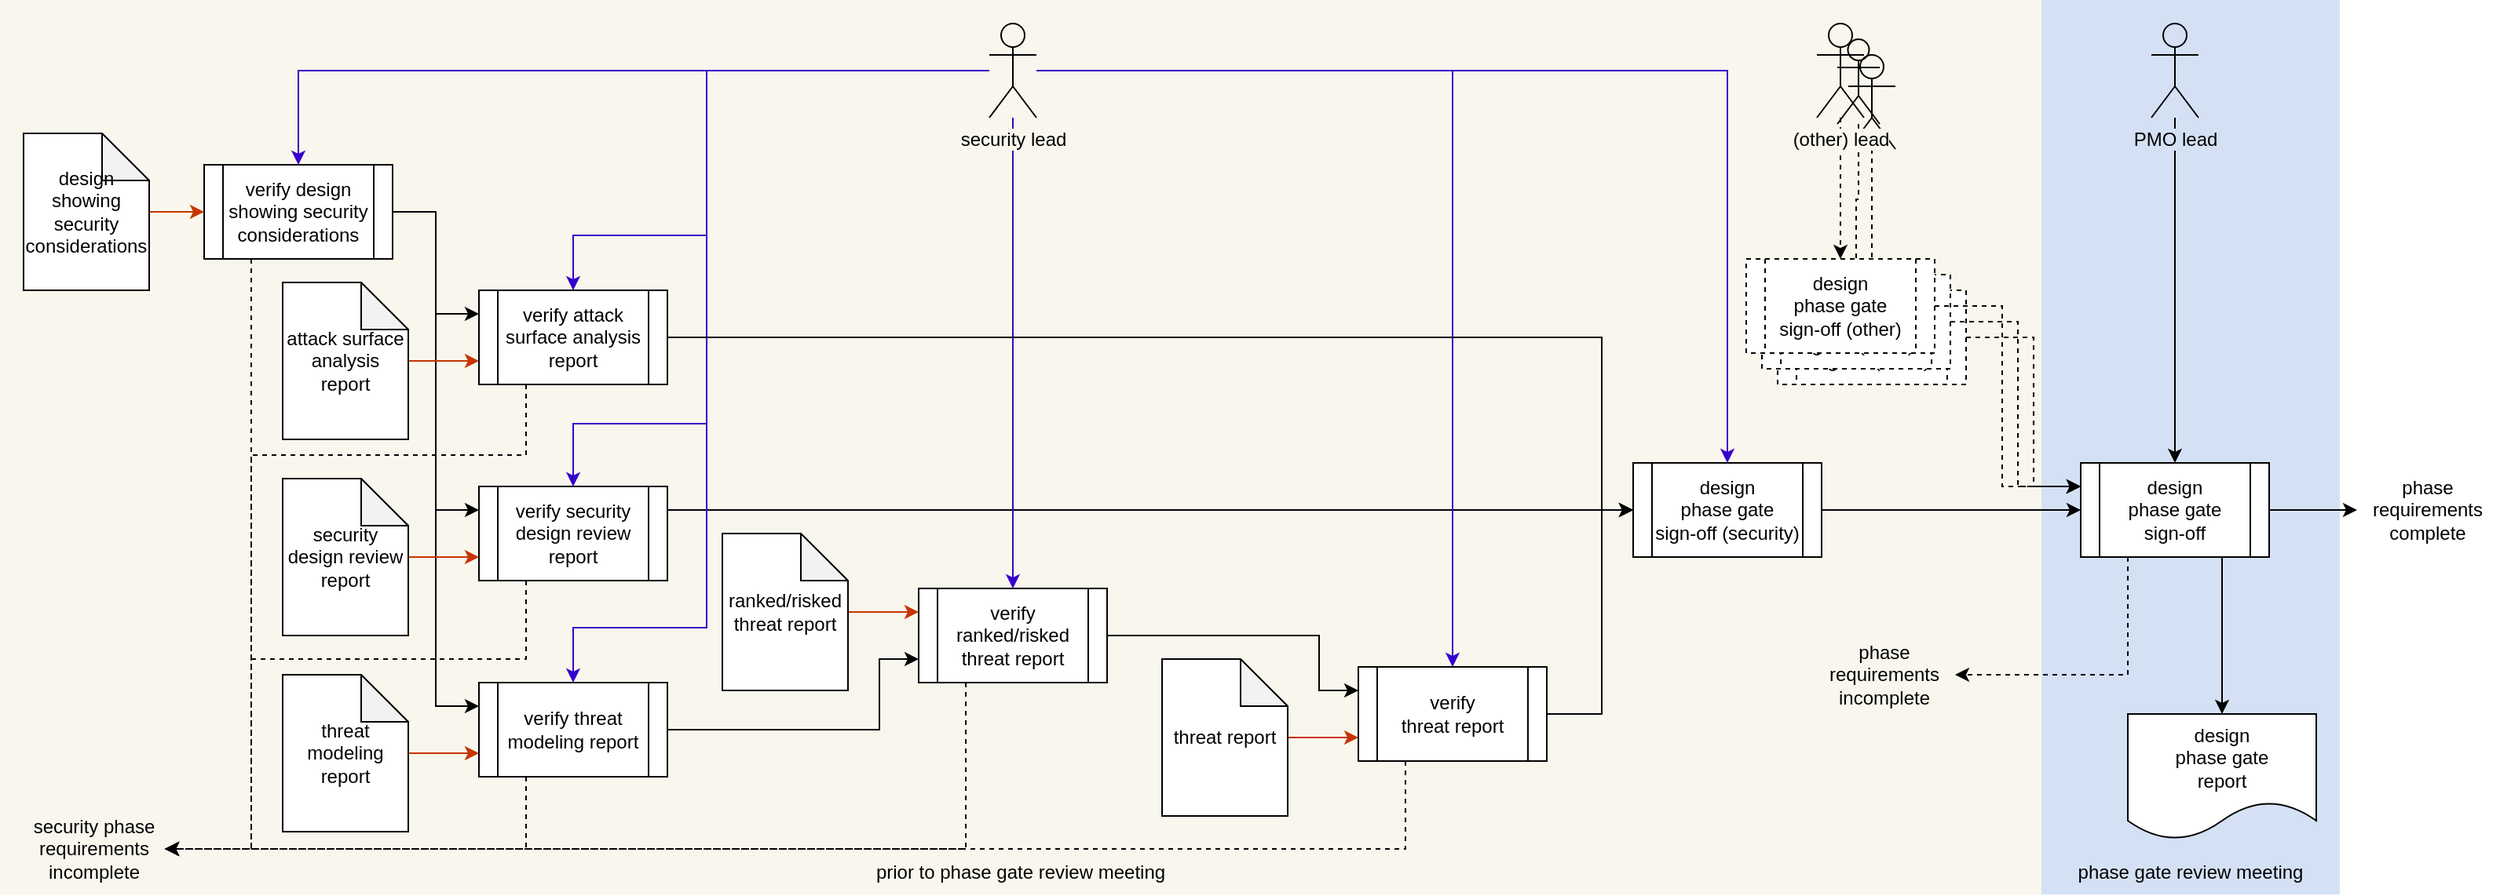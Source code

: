 <mxfile version="14.1.8" type="device"><diagram id="E2ULkJl6go0xUk4_vNiQ" name="Page-1"><mxGraphModel dx="1654" dy="997" grid="1" gridSize="10" guides="1" tooltips="1" connect="1" arrows="1" fold="1" page="1" pageScale="1" pageWidth="1100" pageHeight="850" math="0" shadow="0"><root><mxCell id="0"/><mxCell id="1" parent="0"/><mxCell id="MnviZEQy9tbMUkRqoLun-5" value="" style="rounded=0;whiteSpace=wrap;html=1;strokeColor=none;fillColor=#D4E1F5;" parent="1" vertex="1"><mxGeometry x="1340" y="150" width="190" height="570" as="geometry"/></mxCell><mxCell id="MnviZEQy9tbMUkRqoLun-4" value="" style="rounded=0;whiteSpace=wrap;html=1;fillColor=#f9f7ed;strokeColor=none;" parent="1" vertex="1"><mxGeometry x="40" y="150" width="1300" height="570" as="geometry"/></mxCell><mxCell id="Ex4z-IKD_1BD_rlcXjND-8" style="edgeStyle=orthogonalEdgeStyle;rounded=0;orthogonalLoop=1;jettySize=auto;html=1;entryX=0;entryY=0.25;entryDx=0;entryDy=0;dashed=1;" parent="1" source="Ex4z-IKD_1BD_rlcXjND-9" target="J5lEDxen7dhJZbyypbdc-8" edge="1"><mxGeometry relative="1" as="geometry"><mxPoint x="1385" y="480" as="targetPoint"/><Array as="points"><mxPoint x="1335" y="365"/><mxPoint x="1335" y="460"/></Array></mxGeometry></mxCell><mxCell id="Ex4z-IKD_1BD_rlcXjND-9" value="requirements phase gate signoff (other)" style="shape=process;whiteSpace=wrap;html=1;backgroundOutline=1;dashed=1;" parent="1" vertex="1"><mxGeometry x="1172" y="335" width="120" height="60" as="geometry"/></mxCell><mxCell id="Ex4z-IKD_1BD_rlcXjND-10" style="edgeStyle=orthogonalEdgeStyle;rounded=0;orthogonalLoop=1;jettySize=auto;html=1;entryX=0.5;entryY=0;entryDx=0;entryDy=0;dashed=1;" parent="1" source="Ex4z-IKD_1BD_rlcXjND-11" target="Ex4z-IKD_1BD_rlcXjND-9" edge="1"><mxGeometry relative="1" as="geometry"/></mxCell><mxCell id="Ex4z-IKD_1BD_rlcXjND-11" value="" style="shape=umlActor;verticalLabelPosition=bottom;labelBackgroundColor=#ffffff;verticalAlign=top;html=1;outlineConnect=0;fillColor=none;" parent="1" vertex="1"><mxGeometry x="1217" y="185" width="30" height="60" as="geometry"/></mxCell><mxCell id="Ex4z-IKD_1BD_rlcXjND-3" value="" style="shape=umlActor;verticalLabelPosition=bottom;labelBackgroundColor=#ffffff;verticalAlign=top;html=1;outlineConnect=0;fillColor=none;" parent="1" vertex="1"><mxGeometry x="1210" y="175" width="27" height="54" as="geometry"/></mxCell><mxCell id="Ex4z-IKD_1BD_rlcXjND-4" style="edgeStyle=orthogonalEdgeStyle;rounded=0;orthogonalLoop=1;jettySize=auto;html=1;entryX=0.5;entryY=0;entryDx=0;entryDy=0;dashed=1;" parent="1" source="Ex4z-IKD_1BD_rlcXjND-3" target="Ex4z-IKD_1BD_rlcXjND-5" edge="1"><mxGeometry relative="1" as="geometry"/></mxCell><mxCell id="Ex4z-IKD_1BD_rlcXjND-5" value="requirements phase gate signoff (other)" style="shape=process;whiteSpace=wrap;html=1;backgroundOutline=1;dashed=1;" parent="1" vertex="1"><mxGeometry x="1162" y="325" width="120" height="60" as="geometry"/></mxCell><mxCell id="Ex4z-IKD_1BD_rlcXjND-6" style="edgeStyle=orthogonalEdgeStyle;rounded=0;orthogonalLoop=1;jettySize=auto;html=1;entryX=0;entryY=0.25;entryDx=0;entryDy=0;dashed=1;" parent="1" source="Ex4z-IKD_1BD_rlcXjND-5" target="J5lEDxen7dhJZbyypbdc-8" edge="1"><mxGeometry relative="1" as="geometry"><mxPoint x="1375" y="470" as="targetPoint"/><Array as="points"><mxPoint x="1325" y="355"/><mxPoint x="1325" y="460"/></Array></mxGeometry></mxCell><mxCell id="J5lEDxen7dhJZbyypbdc-21" style="edgeStyle=orthogonalEdgeStyle;rounded=0;orthogonalLoop=1;jettySize=auto;html=1;exitX=0.25;exitY=1;exitDx=0;exitDy=0;entryX=1;entryY=0.5;entryDx=0;entryDy=0;dashed=1;" parent="1" source="XKbH0hADGiryWMfeD4Mq-4" target="J5lEDxen7dhJZbyypbdc-12" edge="1"><mxGeometry relative="1" as="geometry"/></mxCell><mxCell id="gzmiALq3ZAIk68lzVFWa-13" style="edgeStyle=orthogonalEdgeStyle;rounded=0;orthogonalLoop=1;jettySize=auto;html=1;entryX=0;entryY=0.25;entryDx=0;entryDy=0;" parent="1" source="XKbH0hADGiryWMfeD4Mq-4" target="gzmiALq3ZAIk68lzVFWa-7" edge="1"><mxGeometry relative="1" as="geometry"/></mxCell><mxCell id="gzmiALq3ZAIk68lzVFWa-14" style="edgeStyle=orthogonalEdgeStyle;rounded=0;orthogonalLoop=1;jettySize=auto;html=1;entryX=0;entryY=0.25;entryDx=0;entryDy=0;" parent="1" source="XKbH0hADGiryWMfeD4Mq-4" target="XKbH0hADGiryWMfeD4Mq-15" edge="1"><mxGeometry relative="1" as="geometry"/></mxCell><mxCell id="gzmiALq3ZAIk68lzVFWa-15" style="edgeStyle=orthogonalEdgeStyle;rounded=0;orthogonalLoop=1;jettySize=auto;html=1;entryX=0;entryY=0.25;entryDx=0;entryDy=0;" parent="1" source="XKbH0hADGiryWMfeD4Mq-4" target="gzmiALq3ZAIk68lzVFWa-3" edge="1"><mxGeometry relative="1" as="geometry"/></mxCell><mxCell id="XKbH0hADGiryWMfeD4Mq-4" value="verify design showing security considerations" style="shape=process;whiteSpace=wrap;html=1;backgroundOutline=1;" parent="1" vertex="1"><mxGeometry x="170" y="255" width="120" height="60" as="geometry"/></mxCell><mxCell id="J5lEDxen7dhJZbyypbdc-17" style="edgeStyle=orthogonalEdgeStyle;rounded=0;orthogonalLoop=1;jettySize=auto;html=1;entryX=0.5;entryY=0;entryDx=0;entryDy=0;dashed=1;" parent="1" source="XKbH0hADGiryWMfeD4Mq-6" target="J5lEDxen7dhJZbyypbdc-15" edge="1"><mxGeometry relative="1" as="geometry"/></mxCell><mxCell id="XKbH0hADGiryWMfeD4Mq-6" value="(other) lead" style="shape=umlActor;verticalLabelPosition=bottom;labelBackgroundColor=#F9F7ED;verticalAlign=top;html=1;outlineConnect=0;fillColor=none;" parent="1" vertex="1"><mxGeometry x="1197" y="165" width="30" height="60" as="geometry"/></mxCell><mxCell id="J5lEDxen7dhJZbyypbdc-2" style="edgeStyle=orthogonalEdgeStyle;rounded=0;orthogonalLoop=1;jettySize=auto;html=1;entryX=0;entryY=0.5;entryDx=0;entryDy=0;fillColor=#fa6800;strokeColor=#C73500;" parent="1" source="XKbH0hADGiryWMfeD4Mq-12" target="XKbH0hADGiryWMfeD4Mq-4" edge="1"><mxGeometry relative="1" as="geometry"/></mxCell><mxCell id="XKbH0hADGiryWMfeD4Mq-12" value="design showing security considerations" style="shape=note;whiteSpace=wrap;html=1;backgroundOutline=1;darkOpacity=0.05;" parent="1" vertex="1"><mxGeometry x="55" y="235" width="80" height="100" as="geometry"/></mxCell><mxCell id="XKbH0hADGiryWMfeD4Mq-30" style="edgeStyle=orthogonalEdgeStyle;rounded=0;orthogonalLoop=1;jettySize=auto;html=1;entryX=0;entryY=0.75;entryDx=0;entryDy=0;fillColor=#fa6800;strokeColor=#C73500;" parent="1" source="XKbH0hADGiryWMfeD4Mq-14" target="XKbH0hADGiryWMfeD4Mq-15" edge="1"><mxGeometry relative="1" as="geometry"/></mxCell><mxCell id="XKbH0hADGiryWMfeD4Mq-14" value="security design review report" style="shape=note;whiteSpace=wrap;html=1;backgroundOutline=1;darkOpacity=0.05;" parent="1" vertex="1"><mxGeometry x="220" y="455" width="80" height="100" as="geometry"/></mxCell><mxCell id="J5lEDxen7dhJZbyypbdc-4" style="edgeStyle=orthogonalEdgeStyle;rounded=0;orthogonalLoop=1;jettySize=auto;html=1;entryX=0;entryY=0.5;entryDx=0;entryDy=0;" parent="1" source="XKbH0hADGiryWMfeD4Mq-15" target="XKbH0hADGiryWMfeD4Mq-19" edge="1"><mxGeometry relative="1" as="geometry"><mxPoint x="540" y="475" as="targetPoint"/><Array as="points"><mxPoint x="810" y="475"/><mxPoint x="810" y="475"/></Array></mxGeometry></mxCell><mxCell id="XKbH0hADGiryWMfeD4Mq-36" style="edgeStyle=orthogonalEdgeStyle;rounded=0;orthogonalLoop=1;jettySize=auto;html=1;entryX=0;entryY=0.5;entryDx=0;entryDy=0;" parent="1" source="XKbH0hADGiryWMfeD4Mq-19" target="J5lEDxen7dhJZbyypbdc-8" edge="1"><mxGeometry relative="1" as="geometry"><mxPoint x="1240" y="475" as="targetPoint"/></mxGeometry></mxCell><mxCell id="XKbH0hADGiryWMfeD4Mq-37" style="edgeStyle=orthogonalEdgeStyle;rounded=0;orthogonalLoop=1;jettySize=auto;html=1;entryX=0.5;entryY=0;entryDx=0;entryDy=0;exitX=0.75;exitY=1;exitDx=0;exitDy=0;" parent="1" source="J5lEDxen7dhJZbyypbdc-8" target="XKbH0hADGiryWMfeD4Mq-21" edge="1"><mxGeometry relative="1" as="geometry"/></mxCell><mxCell id="XKbH0hADGiryWMfeD4Mq-19" value="design&lt;br&gt;phase gate&lt;br&gt;sign-off (security)" style="shape=process;whiteSpace=wrap;html=1;backgroundOutline=1;" parent="1" vertex="1"><mxGeometry x="1080" y="445" width="120" height="60" as="geometry"/></mxCell><mxCell id="XKbH0hADGiryWMfeD4Mq-21" value="design&lt;br&gt;phase gate&lt;br&gt;report" style="shape=document;whiteSpace=wrap;html=1;boundedLbl=1;" parent="1" vertex="1"><mxGeometry x="1395" y="605" width="120" height="80" as="geometry"/></mxCell><mxCell id="XKbH0hADGiryWMfeD4Mq-47" style="edgeStyle=orthogonalEdgeStyle;rounded=0;orthogonalLoop=1;jettySize=auto;html=1;entryX=0.5;entryY=0;entryDx=0;entryDy=0;fillColor=#6a00ff;strokeColor=#3700CC;" parent="1" source="XKbH0hADGiryWMfeD4Mq-44" target="XKbH0hADGiryWMfeD4Mq-4" edge="1"><mxGeometry relative="1" as="geometry"/></mxCell><mxCell id="J5lEDxen7dhJZbyypbdc-5" style="edgeStyle=orthogonalEdgeStyle;rounded=0;orthogonalLoop=1;jettySize=auto;html=1;entryX=0.5;entryY=0;entryDx=0;entryDy=0;fillColor=#6a00ff;strokeColor=#3700CC;" parent="1" source="XKbH0hADGiryWMfeD4Mq-44" target="XKbH0hADGiryWMfeD4Mq-19" edge="1"><mxGeometry relative="1" as="geometry"/></mxCell><mxCell id="J5lEDxen7dhJZbyypbdc-6" style="edgeStyle=orthogonalEdgeStyle;rounded=0;orthogonalLoop=1;jettySize=auto;html=1;entryX=0.5;entryY=0;entryDx=0;entryDy=0;fillColor=#6a00ff;strokeColor=#3700CC;" parent="1" source="XKbH0hADGiryWMfeD4Mq-44" target="XKbH0hADGiryWMfeD4Mq-15" edge="1"><mxGeometry relative="1" as="geometry"><Array as="points"><mxPoint x="490" y="195"/><mxPoint x="490" y="420"/><mxPoint x="405" y="420"/></Array></mxGeometry></mxCell><mxCell id="gzmiALq3ZAIk68lzVFWa-4" style="edgeStyle=orthogonalEdgeStyle;rounded=0;orthogonalLoop=1;jettySize=auto;html=1;fillColor=#6a00ff;strokeColor=#3700CC;" parent="1" source="XKbH0hADGiryWMfeD4Mq-44" target="gzmiALq3ZAIk68lzVFWa-3" edge="1"><mxGeometry relative="1" as="geometry"><Array as="points"><mxPoint x="490" y="195"/><mxPoint x="490" y="300"/><mxPoint x="405" y="300"/></Array></mxGeometry></mxCell><mxCell id="gzmiALq3ZAIk68lzVFWa-9" style="edgeStyle=orthogonalEdgeStyle;rounded=0;orthogonalLoop=1;jettySize=auto;html=1;entryX=0.5;entryY=0;entryDx=0;entryDy=0;fillColor=#6a00ff;strokeColor=#3700CC;" parent="1" source="XKbH0hADGiryWMfeD4Mq-44" target="gzmiALq3ZAIk68lzVFWa-7" edge="1"><mxGeometry relative="1" as="geometry"><Array as="points"><mxPoint x="490" y="195"/><mxPoint x="490" y="550"/><mxPoint x="405" y="550"/></Array></mxGeometry></mxCell><mxCell id="gzmiALq3ZAIk68lzVFWa-26" style="edgeStyle=orthogonalEdgeStyle;rounded=0;orthogonalLoop=1;jettySize=auto;html=1;fillColor=#6a00ff;strokeColor=#3700CC;" parent="1" source="XKbH0hADGiryWMfeD4Mq-44" target="gzmiALq3ZAIk68lzVFWa-18" edge="1"><mxGeometry relative="1" as="geometry"/></mxCell><mxCell id="gzmiALq3ZAIk68lzVFWa-27" style="edgeStyle=orthogonalEdgeStyle;rounded=0;orthogonalLoop=1;jettySize=auto;html=1;fillColor=#6a00ff;strokeColor=#3700CC;" parent="1" source="XKbH0hADGiryWMfeD4Mq-44" target="gzmiALq3ZAIk68lzVFWa-21" edge="1"><mxGeometry relative="1" as="geometry"/></mxCell><mxCell id="XKbH0hADGiryWMfeD4Mq-44" value="security lead" style="shape=umlActor;verticalLabelPosition=bottom;labelBackgroundColor=#F9F7ED;verticalAlign=top;html=1;outlineConnect=0;fillColor=none;" parent="1" vertex="1"><mxGeometry x="670" y="165" width="30" height="60" as="geometry"/></mxCell><mxCell id="J5lEDxen7dhJZbyypbdc-9" style="edgeStyle=orthogonalEdgeStyle;rounded=0;orthogonalLoop=1;jettySize=auto;html=1;" parent="1" source="XKbH0hADGiryWMfeD4Mq-59" target="J5lEDxen7dhJZbyypbdc-8" edge="1"><mxGeometry relative="1" as="geometry"/></mxCell><mxCell id="XKbH0hADGiryWMfeD4Mq-59" value="PMO lead" style="shape=umlActor;verticalLabelPosition=bottom;labelBackgroundColor=#D4E1F5;verticalAlign=top;html=1;outlineConnect=0;fillColor=none;" parent="1" vertex="1"><mxGeometry x="1410" y="165" width="30" height="60" as="geometry"/></mxCell><mxCell id="J5lEDxen7dhJZbyypbdc-10" style="edgeStyle=orthogonalEdgeStyle;rounded=0;orthogonalLoop=1;jettySize=auto;html=1;exitX=0.25;exitY=1;exitDx=0;exitDy=0;dashed=1;entryX=1;entryY=0.5;entryDx=0;entryDy=0;" parent="1" source="J5lEDxen7dhJZbyypbdc-8" target="J5lEDxen7dhJZbyypbdc-13" edge="1"><mxGeometry relative="1" as="geometry"><mxPoint x="820" y="575" as="targetPoint"/><Array as="points"><mxPoint x="1395" y="580"/></Array></mxGeometry></mxCell><mxCell id="J5lEDxen7dhJZbyypbdc-20" style="edgeStyle=orthogonalEdgeStyle;rounded=0;orthogonalLoop=1;jettySize=auto;html=1;entryX=0;entryY=0.5;entryDx=0;entryDy=0;" parent="1" source="J5lEDxen7dhJZbyypbdc-8" target="J5lEDxen7dhJZbyypbdc-19" edge="1"><mxGeometry relative="1" as="geometry"/></mxCell><mxCell id="J5lEDxen7dhJZbyypbdc-8" value="design&lt;br&gt;phase gate&lt;br&gt;sign-off" style="shape=process;whiteSpace=wrap;html=1;backgroundOutline=1;" parent="1" vertex="1"><mxGeometry x="1365" y="445" width="120" height="60" as="geometry"/></mxCell><mxCell id="J5lEDxen7dhJZbyypbdc-13" value="phase requirements incomplete" style="text;html=1;strokeColor=none;fillColor=none;align=center;verticalAlign=middle;whiteSpace=wrap;rounded=0;" parent="1" vertex="1"><mxGeometry x="1195" y="555" width="90" height="50" as="geometry"/></mxCell><mxCell id="J5lEDxen7dhJZbyypbdc-12" value="security phase requirements incomplete" style="text;html=1;strokeColor=none;fillColor=none;align=center;verticalAlign=middle;whiteSpace=wrap;rounded=0;" parent="1" vertex="1"><mxGeometry x="55" y="666" width="90" height="50" as="geometry"/></mxCell><mxCell id="J5lEDxen7dhJZbyypbdc-14" style="edgeStyle=orthogonalEdgeStyle;rounded=0;orthogonalLoop=1;jettySize=auto;html=1;exitX=0.25;exitY=1;exitDx=0;exitDy=0;dashed=1;entryX=1;entryY=0.5;entryDx=0;entryDy=0;" parent="1" source="XKbH0hADGiryWMfeD4Mq-15" target="J5lEDxen7dhJZbyypbdc-12" edge="1"><mxGeometry relative="1" as="geometry"><mxPoint x="245" y="535" as="targetPoint"/><mxPoint x="535" y="505" as="sourcePoint"/><Array as="points"><mxPoint x="375" y="570"/><mxPoint x="200" y="570"/><mxPoint x="200" y="691"/></Array></mxGeometry></mxCell><mxCell id="J5lEDxen7dhJZbyypbdc-18" style="edgeStyle=orthogonalEdgeStyle;rounded=0;orthogonalLoop=1;jettySize=auto;html=1;entryX=0;entryY=0.25;entryDx=0;entryDy=0;dashed=1;" parent="1" source="J5lEDxen7dhJZbyypbdc-15" target="J5lEDxen7dhJZbyypbdc-8" edge="1"><mxGeometry relative="1" as="geometry"><Array as="points"><mxPoint x="1315" y="345"/><mxPoint x="1315" y="460"/></Array></mxGeometry></mxCell><mxCell id="J5lEDxen7dhJZbyypbdc-15" value="design&lt;br&gt;phase gate&lt;br&gt;sign-off (other)" style="shape=process;whiteSpace=wrap;html=1;backgroundOutline=1;dashed=1;" parent="1" vertex="1"><mxGeometry x="1152" y="315" width="120" height="60" as="geometry"/></mxCell><mxCell id="J5lEDxen7dhJZbyypbdc-19" value="phase requirements complete" style="text;html=1;strokeColor=none;fillColor=none;align=center;verticalAlign=middle;whiteSpace=wrap;rounded=0;" parent="1" vertex="1"><mxGeometry x="1541" y="450" width="90" height="50" as="geometry"/></mxCell><mxCell id="MnviZEQy9tbMUkRqoLun-2" value="phase gate review meeting" style="text;html=1;strokeColor=none;fillColor=none;align=center;verticalAlign=middle;whiteSpace=wrap;rounded=0;" parent="1" vertex="1"><mxGeometry x="1345" y="696" width="180" height="20" as="geometry"/></mxCell><mxCell id="MnviZEQy9tbMUkRqoLun-3" value="prior to phase gate review meeting" style="text;html=1;strokeColor=none;fillColor=none;align=center;verticalAlign=middle;whiteSpace=wrap;rounded=0;" parent="1" vertex="1"><mxGeometry x="40" y="696" width="1300" height="20" as="geometry"/></mxCell><mxCell id="gzmiALq3ZAIk68lzVFWa-1" style="edgeStyle=orthogonalEdgeStyle;rounded=0;orthogonalLoop=1;jettySize=auto;html=1;entryX=0;entryY=0.75;entryDx=0;entryDy=0;fillColor=#fa6800;strokeColor=#C73500;" parent="1" source="gzmiALq3ZAIk68lzVFWa-2" target="gzmiALq3ZAIk68lzVFWa-3" edge="1"><mxGeometry relative="1" as="geometry"/></mxCell><mxCell id="gzmiALq3ZAIk68lzVFWa-2" value="attack surface analysis report" style="shape=note;whiteSpace=wrap;html=1;backgroundOutline=1;darkOpacity=0.05;" parent="1" vertex="1"><mxGeometry x="220" y="330" width="80" height="100" as="geometry"/></mxCell><mxCell id="gzmiALq3ZAIk68lzVFWa-8" style="edgeStyle=orthogonalEdgeStyle;rounded=0;orthogonalLoop=1;jettySize=auto;html=1;exitX=0.25;exitY=1;exitDx=0;exitDy=0;entryX=1;entryY=0.5;entryDx=0;entryDy=0;dashed=1;" parent="1" source="gzmiALq3ZAIk68lzVFWa-3" target="J5lEDxen7dhJZbyypbdc-12" edge="1"><mxGeometry relative="1" as="geometry"><Array as="points"><mxPoint x="375" y="440"/><mxPoint x="200" y="440"/><mxPoint x="200" y="691"/></Array></mxGeometry></mxCell><mxCell id="gzmiALq3ZAIk68lzVFWa-10" style="edgeStyle=orthogonalEdgeStyle;rounded=0;orthogonalLoop=1;jettySize=auto;html=1;entryX=0;entryY=0.5;entryDx=0;entryDy=0;exitX=1;exitY=0.5;exitDx=0;exitDy=0;" parent="1" source="gzmiALq3ZAIk68lzVFWa-3" target="XKbH0hADGiryWMfeD4Mq-19" edge="1"><mxGeometry relative="1" as="geometry"><Array as="points"><mxPoint x="1060" y="365"/><mxPoint x="1060" y="475"/></Array></mxGeometry></mxCell><mxCell id="gzmiALq3ZAIk68lzVFWa-3" value="verify attack surface analysis report" style="shape=process;whiteSpace=wrap;html=1;backgroundOutline=1;" parent="1" vertex="1"><mxGeometry x="345" y="335" width="120" height="60" as="geometry"/></mxCell><mxCell id="gzmiALq3ZAIk68lzVFWa-5" style="edgeStyle=orthogonalEdgeStyle;rounded=0;orthogonalLoop=1;jettySize=auto;html=1;entryX=0;entryY=0.75;entryDx=0;entryDy=0;fillColor=#fa6800;strokeColor=#C73500;" parent="1" source="gzmiALq3ZAIk68lzVFWa-6" target="gzmiALq3ZAIk68lzVFWa-7" edge="1"><mxGeometry relative="1" as="geometry"/></mxCell><mxCell id="gzmiALq3ZAIk68lzVFWa-6" value="threat modeling report" style="shape=note;whiteSpace=wrap;html=1;backgroundOutline=1;darkOpacity=0.05;" parent="1" vertex="1"><mxGeometry x="220" y="580" width="80" height="100" as="geometry"/></mxCell><mxCell id="gzmiALq3ZAIk68lzVFWa-25" style="edgeStyle=orthogonalEdgeStyle;rounded=0;orthogonalLoop=1;jettySize=auto;html=1;exitX=1;exitY=0.5;exitDx=0;exitDy=0;entryX=0;entryY=0.75;entryDx=0;entryDy=0;" parent="1" source="gzmiALq3ZAIk68lzVFWa-7" target="gzmiALq3ZAIk68lzVFWa-18" edge="1"><mxGeometry relative="1" as="geometry"><Array as="points"><mxPoint x="600" y="615"/><mxPoint x="600" y="570"/></Array></mxGeometry></mxCell><mxCell id="gzmiALq3ZAIk68lzVFWa-30" style="edgeStyle=orthogonalEdgeStyle;rounded=0;orthogonalLoop=1;jettySize=auto;html=1;exitX=0.25;exitY=1;exitDx=0;exitDy=0;entryX=1;entryY=0.5;entryDx=0;entryDy=0;dashed=1;" parent="1" source="gzmiALq3ZAIk68lzVFWa-7" target="J5lEDxen7dhJZbyypbdc-12" edge="1"><mxGeometry relative="1" as="geometry"/></mxCell><mxCell id="gzmiALq3ZAIk68lzVFWa-7" value="verify threat modeling report" style="shape=process;whiteSpace=wrap;html=1;backgroundOutline=1;" parent="1" vertex="1"><mxGeometry x="345" y="585" width="120" height="60" as="geometry"/></mxCell><mxCell id="XKbH0hADGiryWMfeD4Mq-15" value="verify security design review report" style="shape=process;whiteSpace=wrap;html=1;backgroundOutline=1;" parent="1" vertex="1"><mxGeometry x="345" y="460" width="120" height="60" as="geometry"/></mxCell><mxCell id="gzmiALq3ZAIk68lzVFWa-16" style="edgeStyle=orthogonalEdgeStyle;rounded=0;orthogonalLoop=1;jettySize=auto;html=1;entryX=0;entryY=0.25;entryDx=0;entryDy=0;fillColor=#fa6800;strokeColor=#C73500;" parent="1" source="gzmiALq3ZAIk68lzVFWa-17" target="gzmiALq3ZAIk68lzVFWa-18" edge="1"><mxGeometry relative="1" as="geometry"/></mxCell><mxCell id="gzmiALq3ZAIk68lzVFWa-17" value="ranked/risked threat report" style="shape=note;whiteSpace=wrap;html=1;backgroundOutline=1;darkOpacity=0.05;" parent="1" vertex="1"><mxGeometry x="500" y="490" width="80" height="100" as="geometry"/></mxCell><mxCell id="gzmiALq3ZAIk68lzVFWa-23" style="edgeStyle=orthogonalEdgeStyle;rounded=0;orthogonalLoop=1;jettySize=auto;html=1;entryX=0;entryY=0.25;entryDx=0;entryDy=0;exitX=1;exitY=0.5;exitDx=0;exitDy=0;" parent="1" source="gzmiALq3ZAIk68lzVFWa-18" target="gzmiALq3ZAIk68lzVFWa-21" edge="1"><mxGeometry relative="1" as="geometry"><Array as="points"><mxPoint x="880" y="555"/><mxPoint x="880" y="590"/></Array></mxGeometry></mxCell><mxCell id="gzmiALq3ZAIk68lzVFWa-29" style="edgeStyle=orthogonalEdgeStyle;rounded=0;orthogonalLoop=1;jettySize=auto;html=1;exitX=0.25;exitY=1;exitDx=0;exitDy=0;entryX=1;entryY=0.5;entryDx=0;entryDy=0;dashed=1;" parent="1" source="gzmiALq3ZAIk68lzVFWa-18" target="J5lEDxen7dhJZbyypbdc-12" edge="1"><mxGeometry relative="1" as="geometry"/></mxCell><mxCell id="gzmiALq3ZAIk68lzVFWa-18" value="verify ranked/risked threat report" style="shape=process;whiteSpace=wrap;html=1;backgroundOutline=1;" parent="1" vertex="1"><mxGeometry x="625" y="525" width="120" height="60" as="geometry"/></mxCell><mxCell id="gzmiALq3ZAIk68lzVFWa-19" style="edgeStyle=orthogonalEdgeStyle;rounded=0;orthogonalLoop=1;jettySize=auto;html=1;entryX=0;entryY=0.75;entryDx=0;entryDy=0;fillColor=#fa6800;strokeColor=#C73500;" parent="1" source="gzmiALq3ZAIk68lzVFWa-20" target="gzmiALq3ZAIk68lzVFWa-21" edge="1"><mxGeometry relative="1" as="geometry"/></mxCell><mxCell id="gzmiALq3ZAIk68lzVFWa-20" value="threat report" style="shape=note;whiteSpace=wrap;html=1;backgroundOutline=1;darkOpacity=0.05;" parent="1" vertex="1"><mxGeometry x="780" y="570" width="80" height="100" as="geometry"/></mxCell><mxCell id="gzmiALq3ZAIk68lzVFWa-22" style="edgeStyle=orthogonalEdgeStyle;rounded=0;orthogonalLoop=1;jettySize=auto;html=1;entryX=0;entryY=0.5;entryDx=0;entryDy=0;" parent="1" source="gzmiALq3ZAIk68lzVFWa-21" target="XKbH0hADGiryWMfeD4Mq-19" edge="1"><mxGeometry relative="1" as="geometry"><Array as="points"><mxPoint x="1060" y="605"/><mxPoint x="1060" y="475"/></Array></mxGeometry></mxCell><mxCell id="gzmiALq3ZAIk68lzVFWa-28" style="edgeStyle=orthogonalEdgeStyle;rounded=0;orthogonalLoop=1;jettySize=auto;html=1;exitX=0.25;exitY=1;exitDx=0;exitDy=0;entryX=1;entryY=0.5;entryDx=0;entryDy=0;dashed=1;" parent="1" source="gzmiALq3ZAIk68lzVFWa-21" target="J5lEDxen7dhJZbyypbdc-12" edge="1"><mxGeometry relative="1" as="geometry"/></mxCell><mxCell id="gzmiALq3ZAIk68lzVFWa-21" value="verify&lt;br&gt;threat report" style="shape=process;whiteSpace=wrap;html=1;backgroundOutline=1;" parent="1" vertex="1"><mxGeometry x="905" y="575" width="120" height="60" as="geometry"/></mxCell></root></mxGraphModel></diagram></mxfile>